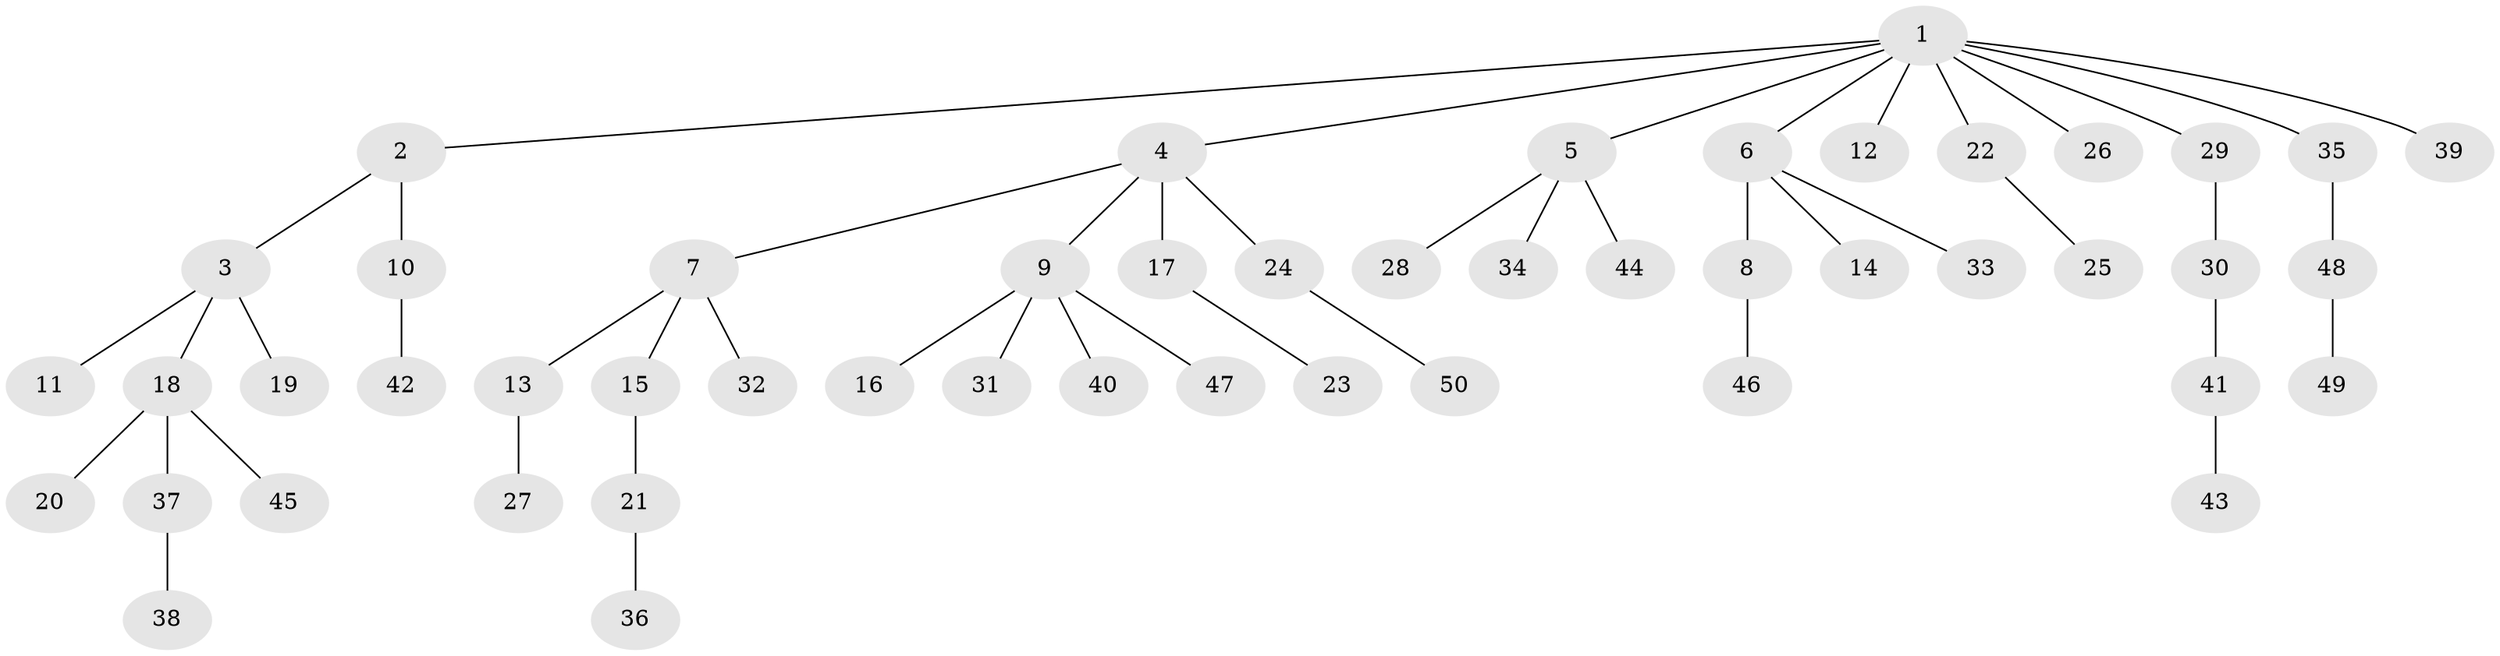 // coarse degree distribution, {12: 0.029411764705882353, 3: 0.08823529411764706, 6: 0.029411764705882353, 5: 0.029411764705882353, 1: 0.7058823529411765, 4: 0.029411764705882353, 2: 0.08823529411764706}
// Generated by graph-tools (version 1.1) at 2025/52/02/27/25 19:52:10]
// undirected, 50 vertices, 49 edges
graph export_dot {
graph [start="1"]
  node [color=gray90,style=filled];
  1;
  2;
  3;
  4;
  5;
  6;
  7;
  8;
  9;
  10;
  11;
  12;
  13;
  14;
  15;
  16;
  17;
  18;
  19;
  20;
  21;
  22;
  23;
  24;
  25;
  26;
  27;
  28;
  29;
  30;
  31;
  32;
  33;
  34;
  35;
  36;
  37;
  38;
  39;
  40;
  41;
  42;
  43;
  44;
  45;
  46;
  47;
  48;
  49;
  50;
  1 -- 2;
  1 -- 4;
  1 -- 5;
  1 -- 6;
  1 -- 12;
  1 -- 22;
  1 -- 26;
  1 -- 29;
  1 -- 35;
  1 -- 39;
  2 -- 3;
  2 -- 10;
  3 -- 11;
  3 -- 18;
  3 -- 19;
  4 -- 7;
  4 -- 9;
  4 -- 17;
  4 -- 24;
  5 -- 28;
  5 -- 34;
  5 -- 44;
  6 -- 8;
  6 -- 14;
  6 -- 33;
  7 -- 13;
  7 -- 15;
  7 -- 32;
  8 -- 46;
  9 -- 16;
  9 -- 31;
  9 -- 40;
  9 -- 47;
  10 -- 42;
  13 -- 27;
  15 -- 21;
  17 -- 23;
  18 -- 20;
  18 -- 37;
  18 -- 45;
  21 -- 36;
  22 -- 25;
  24 -- 50;
  29 -- 30;
  30 -- 41;
  35 -- 48;
  37 -- 38;
  41 -- 43;
  48 -- 49;
}

